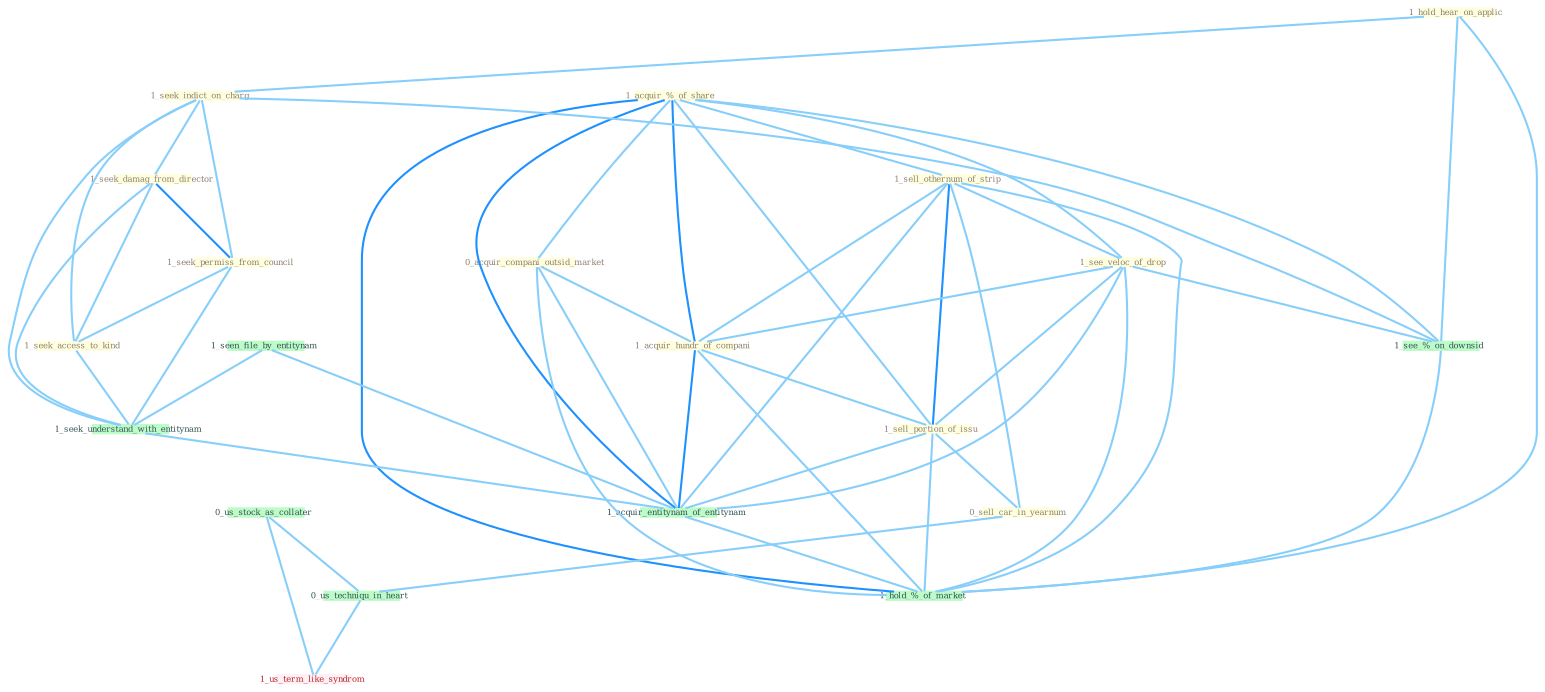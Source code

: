 Graph G{ 
    node
    [shape=polygon,style=filled,width=.5,height=.06,color="#BDFCC9",fixedsize=true,fontsize=4,
    fontcolor="#2f4f4f"];
    {node
    [color="#ffffe0", fontcolor="#8b7d6b"] "1_acquir_%_of_share " "1_hold_hear_on_applic " "1_sell_othernum_of_strip " "0_acquir_compani_outsid_market " "1_see_veloc_of_drop " "1_seek_indict_on_charg " "1_seek_damag_from_director " "1_seek_permiss_from_council " "1_seek_access_to_kind " "1_acquir_hundr_of_compani " "1_sell_portion_of_issu " "0_sell_car_in_yearnum "}
{node [color="#fff0f5", fontcolor="#b22222"] "1_us_term_like_syndrom "}
edge [color="#B0E2FF"];

	"1_acquir_%_of_share " -- "1_sell_othernum_of_strip " [w="1", color="#87cefa" ];
	"1_acquir_%_of_share " -- "0_acquir_compani_outsid_market " [w="1", color="#87cefa" ];
	"1_acquir_%_of_share " -- "1_see_veloc_of_drop " [w="1", color="#87cefa" ];
	"1_acquir_%_of_share " -- "1_acquir_hundr_of_compani " [w="2", color="#1e90ff" , len=0.8];
	"1_acquir_%_of_share " -- "1_sell_portion_of_issu " [w="1", color="#87cefa" ];
	"1_acquir_%_of_share " -- "1_acquir_entitynam_of_entitynam " [w="2", color="#1e90ff" , len=0.8];
	"1_acquir_%_of_share " -- "1_see_%_on_downsid " [w="1", color="#87cefa" ];
	"1_acquir_%_of_share " -- "1_hold_%_of_market " [w="2", color="#1e90ff" , len=0.8];
	"1_hold_hear_on_applic " -- "1_seek_indict_on_charg " [w="1", color="#87cefa" ];
	"1_hold_hear_on_applic " -- "1_see_%_on_downsid " [w="1", color="#87cefa" ];
	"1_hold_hear_on_applic " -- "1_hold_%_of_market " [w="1", color="#87cefa" ];
	"1_sell_othernum_of_strip " -- "1_see_veloc_of_drop " [w="1", color="#87cefa" ];
	"1_sell_othernum_of_strip " -- "1_acquir_hundr_of_compani " [w="1", color="#87cefa" ];
	"1_sell_othernum_of_strip " -- "1_sell_portion_of_issu " [w="2", color="#1e90ff" , len=0.8];
	"1_sell_othernum_of_strip " -- "0_sell_car_in_yearnum " [w="1", color="#87cefa" ];
	"1_sell_othernum_of_strip " -- "1_acquir_entitynam_of_entitynam " [w="1", color="#87cefa" ];
	"1_sell_othernum_of_strip " -- "1_hold_%_of_market " [w="1", color="#87cefa" ];
	"0_acquir_compani_outsid_market " -- "1_acquir_hundr_of_compani " [w="1", color="#87cefa" ];
	"0_acquir_compani_outsid_market " -- "1_acquir_entitynam_of_entitynam " [w="1", color="#87cefa" ];
	"0_acquir_compani_outsid_market " -- "1_hold_%_of_market " [w="1", color="#87cefa" ];
	"1_see_veloc_of_drop " -- "1_acquir_hundr_of_compani " [w="1", color="#87cefa" ];
	"1_see_veloc_of_drop " -- "1_sell_portion_of_issu " [w="1", color="#87cefa" ];
	"1_see_veloc_of_drop " -- "1_acquir_entitynam_of_entitynam " [w="1", color="#87cefa" ];
	"1_see_veloc_of_drop " -- "1_see_%_on_downsid " [w="1", color="#87cefa" ];
	"1_see_veloc_of_drop " -- "1_hold_%_of_market " [w="1", color="#87cefa" ];
	"1_seek_indict_on_charg " -- "1_seek_damag_from_director " [w="1", color="#87cefa" ];
	"1_seek_indict_on_charg " -- "1_seek_permiss_from_council " [w="1", color="#87cefa" ];
	"1_seek_indict_on_charg " -- "1_seek_access_to_kind " [w="1", color="#87cefa" ];
	"1_seek_indict_on_charg " -- "1_seek_understand_with_entitynam " [w="1", color="#87cefa" ];
	"1_seek_indict_on_charg " -- "1_see_%_on_downsid " [w="1", color="#87cefa" ];
	"1_seek_damag_from_director " -- "1_seek_permiss_from_council " [w="2", color="#1e90ff" , len=0.8];
	"1_seek_damag_from_director " -- "1_seek_access_to_kind " [w="1", color="#87cefa" ];
	"1_seek_damag_from_director " -- "1_seek_understand_with_entitynam " [w="1", color="#87cefa" ];
	"1_seek_permiss_from_council " -- "1_seek_access_to_kind " [w="1", color="#87cefa" ];
	"1_seek_permiss_from_council " -- "1_seek_understand_with_entitynam " [w="1", color="#87cefa" ];
	"1_seek_access_to_kind " -- "1_seek_understand_with_entitynam " [w="1", color="#87cefa" ];
	"1_acquir_hundr_of_compani " -- "1_sell_portion_of_issu " [w="1", color="#87cefa" ];
	"1_acquir_hundr_of_compani " -- "1_acquir_entitynam_of_entitynam " [w="2", color="#1e90ff" , len=0.8];
	"1_acquir_hundr_of_compani " -- "1_hold_%_of_market " [w="1", color="#87cefa" ];
	"1_sell_portion_of_issu " -- "0_sell_car_in_yearnum " [w="1", color="#87cefa" ];
	"1_sell_portion_of_issu " -- "1_acquir_entitynam_of_entitynam " [w="1", color="#87cefa" ];
	"1_sell_portion_of_issu " -- "1_hold_%_of_market " [w="1", color="#87cefa" ];
	"0_sell_car_in_yearnum " -- "0_us_techniqu_in_heart " [w="1", color="#87cefa" ];
	"1_seen_file_by_entitynam " -- "1_seek_understand_with_entitynam " [w="1", color="#87cefa" ];
	"1_seen_file_by_entitynam " -- "1_acquir_entitynam_of_entitynam " [w="1", color="#87cefa" ];
	"0_us_stock_as_collater " -- "0_us_techniqu_in_heart " [w="1", color="#87cefa" ];
	"0_us_stock_as_collater " -- "1_us_term_like_syndrom " [w="1", color="#87cefa" ];
	"1_seek_understand_with_entitynam " -- "1_acquir_entitynam_of_entitynam " [w="1", color="#87cefa" ];
	"1_acquir_entitynam_of_entitynam " -- "1_hold_%_of_market " [w="1", color="#87cefa" ];
	"0_us_techniqu_in_heart " -- "1_us_term_like_syndrom " [w="1", color="#87cefa" ];
	"1_see_%_on_downsid " -- "1_hold_%_of_market " [w="1", color="#87cefa" ];
}
